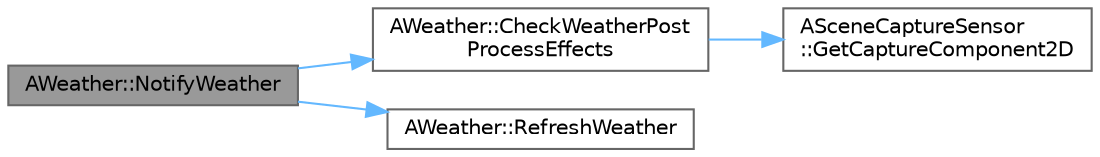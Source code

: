 digraph "AWeather::NotifyWeather"
{
 // INTERACTIVE_SVG=YES
 // LATEX_PDF_SIZE
  bgcolor="transparent";
  edge [fontname=Helvetica,fontsize=10,labelfontname=Helvetica,labelfontsize=10];
  node [fontname=Helvetica,fontsize=10,shape=box,height=0.2,width=0.4];
  rankdir="LR";
  Node1 [id="Node000001",label="AWeather::NotifyWeather",height=0.2,width=0.4,color="gray40", fillcolor="grey60", style="filled", fontcolor="black",tooltip="Notifing the weather to the blueprint's event"];
  Node1 -> Node2 [id="edge1_Node000001_Node000002",color="steelblue1",style="solid",tooltip=" "];
  Node2 [id="Node000002",label="AWeather::CheckWeatherPost\lProcessEffects",height=0.2,width=0.4,color="grey40", fillcolor="white", style="filled",URL="$de/d75/classAWeather.html#a924ac29b9a6ab92c8137da8661e2b35a",tooltip=" "];
  Node2 -> Node3 [id="edge2_Node000002_Node000003",color="steelblue1",style="solid",tooltip=" "];
  Node3 [id="Node000003",label="ASceneCaptureSensor\l::GetCaptureComponent2D",height=0.2,width=0.4,color="grey40", fillcolor="white", style="filled",URL="$d4/d60/classASceneCaptureSensor.html#a6abb372aa02dac0b573a671ccc74714d",tooltip=" "];
  Node1 -> Node4 [id="edge3_Node000001_Node000004",color="steelblue1",style="solid",tooltip=" "];
  Node4 [id="Node000004",label="AWeather::RefreshWeather",height=0.2,width=0.4,color="grey40", fillcolor="white", style="filled",URL="$de/d75/classAWeather.html#abfa22fbe6e2940b283a6b186aec0cd60",tooltip=" "];
}
